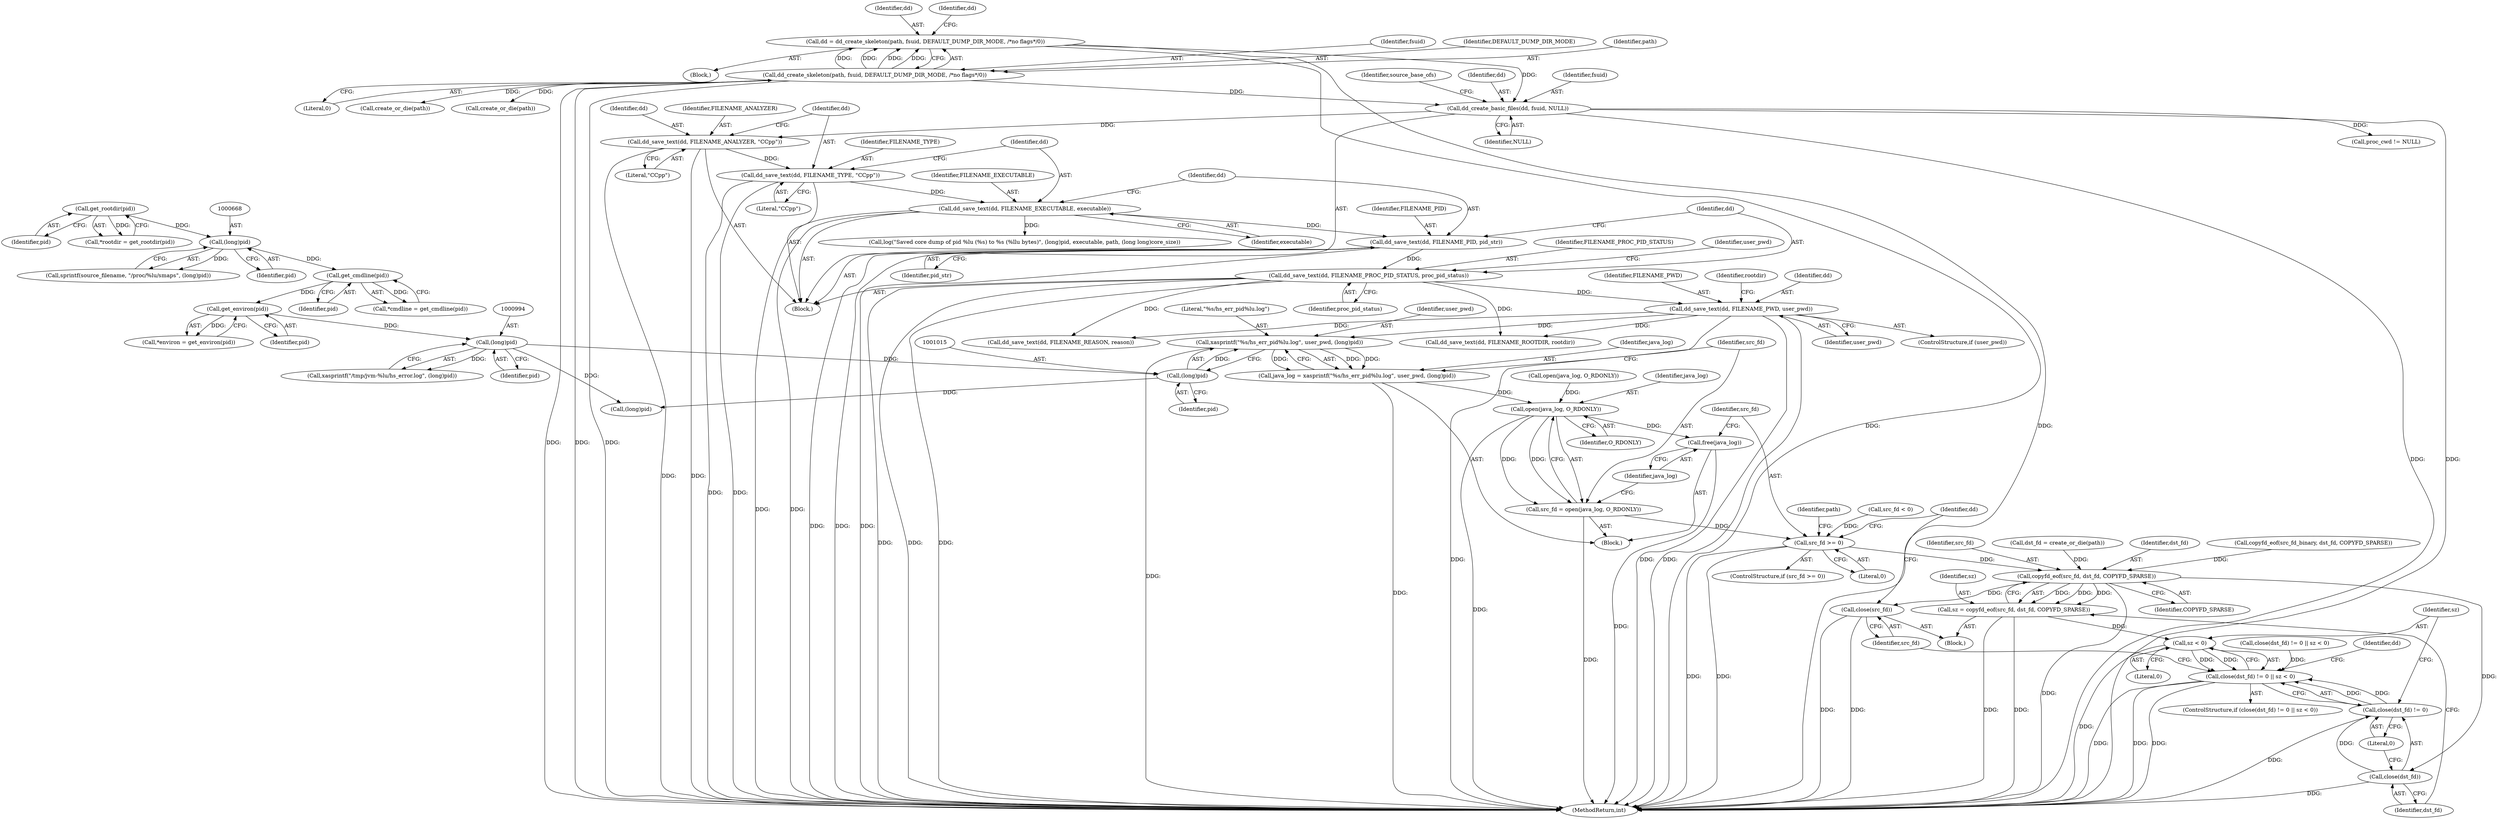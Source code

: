 digraph "0_abrt_8939398b82006ba1fec4ed491339fc075f43fc7c_1@API" {
"1001011" [label="(Call,xasprintf(\"%s/hs_err_pid%lu.log\", user_pwd, (long)pid))"];
"1000805" [label="(Call,dd_save_text(dd, FILENAME_PWD, user_pwd))"];
"1000799" [label="(Call,dd_save_text(dd, FILENAME_PROC_PID_STATUS, proc_pid_status))"];
"1000795" [label="(Call,dd_save_text(dd, FILENAME_PID, pid_str))"];
"1000791" [label="(Call,dd_save_text(dd, FILENAME_EXECUTABLE, executable))"];
"1000787" [label="(Call,dd_save_text(dd, FILENAME_TYPE, \"CCpp\"))"];
"1000783" [label="(Call,dd_save_text(dd, FILENAME_ANALYZER, \"CCpp\"))"];
"1000656" [label="(Call,dd_create_basic_files(dd, fsuid, NULL))"];
"1000641" [label="(Call,dd = dd_create_skeleton(path, fsuid, DEFAULT_DUMP_DIR_MODE, /*no flags*/0))"];
"1000643" [label="(Call,dd_create_skeleton(path, fsuid, DEFAULT_DUMP_DIR_MODE, /*no flags*/0))"];
"1001014" [label="(Call,(long)pid)"];
"1000993" [label="(Call,(long)pid)"];
"1000848" [label="(Call,get_environ(pid))"];
"1000841" [label="(Call,get_cmdline(pid))"];
"1000667" [label="(Call,(long)pid)"];
"1000654" [label="(Call,get_rootdir(pid))"];
"1001009" [label="(Call,java_log = xasprintf(\"%s/hs_err_pid%lu.log\", user_pwd, (long)pid))"];
"1001019" [label="(Call,open(java_log, O_RDONLY))"];
"1001017" [label="(Call,src_fd = open(java_log, O_RDONLY))"];
"1001025" [label="(Call,src_fd >= 0)"];
"1001042" [label="(Call,copyfd_eof(src_fd, dst_fd, COPYFD_SPARSE))"];
"1001040" [label="(Call,sz = copyfd_eof(src_fd, dst_fd, COPYFD_SPARSE))"];
"1001052" [label="(Call,sz < 0)"];
"1001047" [label="(Call,close(dst_fd) != 0 || sz < 0)"];
"1001049" [label="(Call,close(dst_fd))"];
"1001048" [label="(Call,close(dst_fd) != 0)"];
"1001061" [label="(Call,close(src_fd))"];
"1001022" [label="(Call,free(java_log))"];
"1001135" [label="(Call,proc_cwd != NULL)"];
"1000884" [label="(Call,create_or_die(path))"];
"1000846" [label="(Call,*environ = get_environ(pid))"];
"1000832" [label="(Call,dd_save_text(dd, FILENAME_REASON, reason))"];
"1000842" [label="(Identifier,pid)"];
"1000641" [label="(Call,dd = dd_create_skeleton(path, fsuid, DEFAULT_DUMP_DIR_MODE, /*no flags*/0))"];
"1000658" [label="(Identifier,fsuid)"];
"1000797" [label="(Identifier,FILENAME_PID)"];
"1001051" [label="(Literal,0)"];
"1001228" [label="(MethodReturn,int)"];
"1000807" [label="(Identifier,FILENAME_PWD)"];
"1000650" [label="(Block,)"];
"1001024" [label="(ControlStructure,if (src_fd >= 0))"];
"1000995" [label="(Identifier,pid)"];
"1000150" [label="(Block,)"];
"1001028" [label="(Block,)"];
"1000795" [label="(Call,dd_save_text(dd, FILENAME_PID, pid_str))"];
"1001026" [label="(Identifier,src_fd)"];
"1001018" [label="(Identifier,src_fd)"];
"1001053" [label="(Identifier,sz)"];
"1001049" [label="(Call,close(dst_fd))"];
"1001009" [label="(Call,java_log = xasprintf(\"%s/hs_err_pid%lu.log\", user_pwd, (long)pid))"];
"1000645" [label="(Identifier,fsuid)"];
"1001008" [label="(Block,)"];
"1001005" [label="(Call,src_fd < 0)"];
"1000802" [label="(Identifier,proc_pid_status)"];
"1000805" [label="(Call,dd_save_text(dd, FILENAME_PWD, user_pwd))"];
"1001025" [label="(Call,src_fd >= 0)"];
"1001017" [label="(Call,src_fd = open(java_log, O_RDONLY))"];
"1000642" [label="(Identifier,dd)"];
"1001027" [label="(Literal,0)"];
"1001041" [label="(Identifier,sz)"];
"1000783" [label="(Call,dd_save_text(dd, FILENAME_ANALYZER, \"CCpp\"))"];
"1000656" [label="(Call,dd_create_basic_files(dd, fsuid, NULL))"];
"1001096" [label="(Call,(long)pid)"];
"1001042" [label="(Call,copyfd_eof(src_fd, dst_fd, COPYFD_SPARSE))"];
"1001020" [label="(Identifier,java_log)"];
"1000789" [label="(Identifier,FILENAME_TYPE)"];
"1001050" [label="(Identifier,dst_fd)"];
"1001023" [label="(Identifier,java_log)"];
"1000655" [label="(Identifier,pid)"];
"1000649" [label="(Identifier,dd)"];
"1001044" [label="(Identifier,dst_fd)"];
"1001011" [label="(Call,xasprintf(\"%s/hs_err_pid%lu.log\", user_pwd, (long)pid))"];
"1001064" [label="(Identifier,dd)"];
"1000918" [label="(Call,create_or_die(path))"];
"1001031" [label="(Identifier,path)"];
"1000899" [label="(Call,close(dst_fd) != 0 || sz < 0)"];
"1001048" [label="(Call,close(dst_fd) != 0)"];
"1000667" [label="(Call,(long)pid)"];
"1000652" [label="(Call,*rootdir = get_rootdir(pid))"];
"1000646" [label="(Identifier,DEFAULT_DUMP_DIR_MODE)"];
"1001045" [label="(Identifier,COPYFD_SPARSE)"];
"1000659" [label="(Identifier,NULL)"];
"1000839" [label="(Call,*cmdline = get_cmdline(pid))"];
"1000787" [label="(Call,dd_save_text(dd, FILENAME_TYPE, \"CCpp\"))"];
"1001047" [label="(Call,close(dst_fd) != 0 || sz < 0)"];
"1000664" [label="(Call,sprintf(source_filename, \"/proc/%lu/smaps\", (long)pid))"];
"1000889" [label="(Call,copyfd_eof(src_fd_binary, dst_fd, COPYFD_SPARSE))"];
"1001019" [label="(Call,open(java_log, O_RDONLY))"];
"1001062" [label="(Identifier,src_fd)"];
"1000808" [label="(Identifier,user_pwd)"];
"1001094" [label="(Call,log(\"Saved core dump of pid %lu (%s) to %s (%llu bytes)\", (long)pid, executable, path, (long long)core_size))"];
"1000669" [label="(Identifier,pid)"];
"1000786" [label="(Literal,\"CCpp\")"];
"1001061" [label="(Call,close(src_fd))"];
"1001057" [label="(Identifier,dd)"];
"1001012" [label="(Literal,\"%s/hs_err_pid%lu.log\")"];
"1001010" [label="(Identifier,java_log)"];
"1000803" [label="(ControlStructure,if (user_pwd))"];
"1001022" [label="(Call,free(java_log))"];
"1000804" [label="(Identifier,user_pwd)"];
"1001043" [label="(Identifier,src_fd)"];
"1001013" [label="(Identifier,user_pwd)"];
"1000800" [label="(Identifier,dd)"];
"1000791" [label="(Call,dd_save_text(dd, FILENAME_EXECUTABLE, executable))"];
"1000818" [label="(Call,dd_save_text(dd, FILENAME_ROOTDIR, rootdir))"];
"1000810" [label="(Identifier,rootdir)"];
"1000849" [label="(Identifier,pid)"];
"1000663" [label="(Identifier,source_base_ofs)"];
"1001040" [label="(Call,sz = copyfd_eof(src_fd, dst_fd, COPYFD_SPARSE))"];
"1000793" [label="(Identifier,FILENAME_EXECUTABLE)"];
"1001054" [label="(Literal,0)"];
"1000654" [label="(Call,get_rootdir(pid))"];
"1000841" [label="(Call,get_cmdline(pid))"];
"1001046" [label="(ControlStructure,if (close(dst_fd) != 0 || sz < 0))"];
"1000991" [label="(Call,xasprintf(\"/tmp/jvm-%lu/hs_error.log\", (long)pid))"];
"1000657" [label="(Identifier,dd)"];
"1000798" [label="(Identifier,pid_str)"];
"1000790" [label="(Literal,\"CCpp\")"];
"1000784" [label="(Identifier,dd)"];
"1000647" [label="(Literal,0)"];
"1000796" [label="(Identifier,dd)"];
"1000644" [label="(Identifier,path)"];
"1000806" [label="(Identifier,dd)"];
"1001014" [label="(Call,(long)pid)"];
"1000993" [label="(Call,(long)pid)"];
"1000643" [label="(Call,dd_create_skeleton(path, fsuid, DEFAULT_DUMP_DIR_MODE, /*no flags*/0))"];
"1000794" [label="(Identifier,executable)"];
"1001052" [label="(Call,sz < 0)"];
"1001035" [label="(Call,dst_fd = create_or_die(path))"];
"1000792" [label="(Identifier,dd)"];
"1000785" [label="(Identifier,FILENAME_ANALYZER)"];
"1000999" [label="(Call,open(java_log, O_RDONLY))"];
"1001016" [label="(Identifier,pid)"];
"1000788" [label="(Identifier,dd)"];
"1000799" [label="(Call,dd_save_text(dd, FILENAME_PROC_PID_STATUS, proc_pid_status))"];
"1000848" [label="(Call,get_environ(pid))"];
"1001021" [label="(Identifier,O_RDONLY)"];
"1000801" [label="(Identifier,FILENAME_PROC_PID_STATUS)"];
"1001011" -> "1001009"  [label="AST: "];
"1001011" -> "1001014"  [label="CFG: "];
"1001012" -> "1001011"  [label="AST: "];
"1001013" -> "1001011"  [label="AST: "];
"1001014" -> "1001011"  [label="AST: "];
"1001009" -> "1001011"  [label="CFG: "];
"1001011" -> "1001228"  [label="DDG: "];
"1001011" -> "1001009"  [label="DDG: "];
"1001011" -> "1001009"  [label="DDG: "];
"1001011" -> "1001009"  [label="DDG: "];
"1000805" -> "1001011"  [label="DDG: "];
"1001014" -> "1001011"  [label="DDG: "];
"1000805" -> "1000803"  [label="AST: "];
"1000805" -> "1000808"  [label="CFG: "];
"1000806" -> "1000805"  [label="AST: "];
"1000807" -> "1000805"  [label="AST: "];
"1000808" -> "1000805"  [label="AST: "];
"1000810" -> "1000805"  [label="CFG: "];
"1000805" -> "1001228"  [label="DDG: "];
"1000805" -> "1001228"  [label="DDG: "];
"1000805" -> "1001228"  [label="DDG: "];
"1000799" -> "1000805"  [label="DDG: "];
"1000805" -> "1000818"  [label="DDG: "];
"1000805" -> "1000832"  [label="DDG: "];
"1000799" -> "1000650"  [label="AST: "];
"1000799" -> "1000802"  [label="CFG: "];
"1000800" -> "1000799"  [label="AST: "];
"1000801" -> "1000799"  [label="AST: "];
"1000802" -> "1000799"  [label="AST: "];
"1000804" -> "1000799"  [label="CFG: "];
"1000799" -> "1001228"  [label="DDG: "];
"1000799" -> "1001228"  [label="DDG: "];
"1000799" -> "1001228"  [label="DDG: "];
"1000795" -> "1000799"  [label="DDG: "];
"1000799" -> "1000818"  [label="DDG: "];
"1000799" -> "1000832"  [label="DDG: "];
"1000795" -> "1000650"  [label="AST: "];
"1000795" -> "1000798"  [label="CFG: "];
"1000796" -> "1000795"  [label="AST: "];
"1000797" -> "1000795"  [label="AST: "];
"1000798" -> "1000795"  [label="AST: "];
"1000800" -> "1000795"  [label="CFG: "];
"1000795" -> "1001228"  [label="DDG: "];
"1000795" -> "1001228"  [label="DDG: "];
"1000795" -> "1001228"  [label="DDG: "];
"1000791" -> "1000795"  [label="DDG: "];
"1000791" -> "1000650"  [label="AST: "];
"1000791" -> "1000794"  [label="CFG: "];
"1000792" -> "1000791"  [label="AST: "];
"1000793" -> "1000791"  [label="AST: "];
"1000794" -> "1000791"  [label="AST: "];
"1000796" -> "1000791"  [label="CFG: "];
"1000791" -> "1001228"  [label="DDG: "];
"1000791" -> "1001228"  [label="DDG: "];
"1000787" -> "1000791"  [label="DDG: "];
"1000791" -> "1001094"  [label="DDG: "];
"1000787" -> "1000650"  [label="AST: "];
"1000787" -> "1000790"  [label="CFG: "];
"1000788" -> "1000787"  [label="AST: "];
"1000789" -> "1000787"  [label="AST: "];
"1000790" -> "1000787"  [label="AST: "];
"1000792" -> "1000787"  [label="CFG: "];
"1000787" -> "1001228"  [label="DDG: "];
"1000787" -> "1001228"  [label="DDG: "];
"1000783" -> "1000787"  [label="DDG: "];
"1000783" -> "1000650"  [label="AST: "];
"1000783" -> "1000786"  [label="CFG: "];
"1000784" -> "1000783"  [label="AST: "];
"1000785" -> "1000783"  [label="AST: "];
"1000786" -> "1000783"  [label="AST: "];
"1000788" -> "1000783"  [label="CFG: "];
"1000783" -> "1001228"  [label="DDG: "];
"1000783" -> "1001228"  [label="DDG: "];
"1000656" -> "1000783"  [label="DDG: "];
"1000656" -> "1000650"  [label="AST: "];
"1000656" -> "1000659"  [label="CFG: "];
"1000657" -> "1000656"  [label="AST: "];
"1000658" -> "1000656"  [label="AST: "];
"1000659" -> "1000656"  [label="AST: "];
"1000663" -> "1000656"  [label="CFG: "];
"1000656" -> "1001228"  [label="DDG: "];
"1000656" -> "1001228"  [label="DDG: "];
"1000641" -> "1000656"  [label="DDG: "];
"1000643" -> "1000656"  [label="DDG: "];
"1000656" -> "1001135"  [label="DDG: "];
"1000641" -> "1000150"  [label="AST: "];
"1000641" -> "1000643"  [label="CFG: "];
"1000642" -> "1000641"  [label="AST: "];
"1000643" -> "1000641"  [label="AST: "];
"1000649" -> "1000641"  [label="CFG: "];
"1000641" -> "1001228"  [label="DDG: "];
"1000641" -> "1001228"  [label="DDG: "];
"1000643" -> "1000641"  [label="DDG: "];
"1000643" -> "1000641"  [label="DDG: "];
"1000643" -> "1000641"  [label="DDG: "];
"1000643" -> "1000641"  [label="DDG: "];
"1000643" -> "1000647"  [label="CFG: "];
"1000644" -> "1000643"  [label="AST: "];
"1000645" -> "1000643"  [label="AST: "];
"1000646" -> "1000643"  [label="AST: "];
"1000647" -> "1000643"  [label="AST: "];
"1000643" -> "1001228"  [label="DDG: "];
"1000643" -> "1001228"  [label="DDG: "];
"1000643" -> "1001228"  [label="DDG: "];
"1000643" -> "1000884"  [label="DDG: "];
"1000643" -> "1000918"  [label="DDG: "];
"1001014" -> "1001016"  [label="CFG: "];
"1001015" -> "1001014"  [label="AST: "];
"1001016" -> "1001014"  [label="AST: "];
"1000993" -> "1001014"  [label="DDG: "];
"1001014" -> "1001096"  [label="DDG: "];
"1000993" -> "1000991"  [label="AST: "];
"1000993" -> "1000995"  [label="CFG: "];
"1000994" -> "1000993"  [label="AST: "];
"1000995" -> "1000993"  [label="AST: "];
"1000991" -> "1000993"  [label="CFG: "];
"1000993" -> "1000991"  [label="DDG: "];
"1000848" -> "1000993"  [label="DDG: "];
"1000993" -> "1001096"  [label="DDG: "];
"1000848" -> "1000846"  [label="AST: "];
"1000848" -> "1000849"  [label="CFG: "];
"1000849" -> "1000848"  [label="AST: "];
"1000846" -> "1000848"  [label="CFG: "];
"1000848" -> "1000846"  [label="DDG: "];
"1000841" -> "1000848"  [label="DDG: "];
"1000841" -> "1000839"  [label="AST: "];
"1000841" -> "1000842"  [label="CFG: "];
"1000842" -> "1000841"  [label="AST: "];
"1000839" -> "1000841"  [label="CFG: "];
"1000841" -> "1000839"  [label="DDG: "];
"1000667" -> "1000841"  [label="DDG: "];
"1000667" -> "1000664"  [label="AST: "];
"1000667" -> "1000669"  [label="CFG: "];
"1000668" -> "1000667"  [label="AST: "];
"1000669" -> "1000667"  [label="AST: "];
"1000664" -> "1000667"  [label="CFG: "];
"1000667" -> "1000664"  [label="DDG: "];
"1000654" -> "1000667"  [label="DDG: "];
"1000654" -> "1000652"  [label="AST: "];
"1000654" -> "1000655"  [label="CFG: "];
"1000655" -> "1000654"  [label="AST: "];
"1000652" -> "1000654"  [label="CFG: "];
"1000654" -> "1000652"  [label="DDG: "];
"1001009" -> "1001008"  [label="AST: "];
"1001010" -> "1001009"  [label="AST: "];
"1001018" -> "1001009"  [label="CFG: "];
"1001009" -> "1001228"  [label="DDG: "];
"1001009" -> "1001019"  [label="DDG: "];
"1001019" -> "1001017"  [label="AST: "];
"1001019" -> "1001021"  [label="CFG: "];
"1001020" -> "1001019"  [label="AST: "];
"1001021" -> "1001019"  [label="AST: "];
"1001017" -> "1001019"  [label="CFG: "];
"1001019" -> "1001228"  [label="DDG: "];
"1001019" -> "1001017"  [label="DDG: "];
"1001019" -> "1001017"  [label="DDG: "];
"1000999" -> "1001019"  [label="DDG: "];
"1001019" -> "1001022"  [label="DDG: "];
"1001017" -> "1001008"  [label="AST: "];
"1001018" -> "1001017"  [label="AST: "];
"1001023" -> "1001017"  [label="CFG: "];
"1001017" -> "1001228"  [label="DDG: "];
"1001017" -> "1001025"  [label="DDG: "];
"1001025" -> "1001024"  [label="AST: "];
"1001025" -> "1001027"  [label="CFG: "];
"1001026" -> "1001025"  [label="AST: "];
"1001027" -> "1001025"  [label="AST: "];
"1001031" -> "1001025"  [label="CFG: "];
"1001064" -> "1001025"  [label="CFG: "];
"1001025" -> "1001228"  [label="DDG: "];
"1001025" -> "1001228"  [label="DDG: "];
"1001005" -> "1001025"  [label="DDG: "];
"1001025" -> "1001042"  [label="DDG: "];
"1001042" -> "1001040"  [label="AST: "];
"1001042" -> "1001045"  [label="CFG: "];
"1001043" -> "1001042"  [label="AST: "];
"1001044" -> "1001042"  [label="AST: "];
"1001045" -> "1001042"  [label="AST: "];
"1001040" -> "1001042"  [label="CFG: "];
"1001042" -> "1001228"  [label="DDG: "];
"1001042" -> "1001040"  [label="DDG: "];
"1001042" -> "1001040"  [label="DDG: "];
"1001042" -> "1001040"  [label="DDG: "];
"1001035" -> "1001042"  [label="DDG: "];
"1000889" -> "1001042"  [label="DDG: "];
"1001042" -> "1001049"  [label="DDG: "];
"1001042" -> "1001061"  [label="DDG: "];
"1001040" -> "1001028"  [label="AST: "];
"1001041" -> "1001040"  [label="AST: "];
"1001050" -> "1001040"  [label="CFG: "];
"1001040" -> "1001228"  [label="DDG: "];
"1001040" -> "1001228"  [label="DDG: "];
"1001040" -> "1001052"  [label="DDG: "];
"1001052" -> "1001047"  [label="AST: "];
"1001052" -> "1001054"  [label="CFG: "];
"1001053" -> "1001052"  [label="AST: "];
"1001054" -> "1001052"  [label="AST: "];
"1001047" -> "1001052"  [label="CFG: "];
"1001052" -> "1001228"  [label="DDG: "];
"1001052" -> "1001047"  [label="DDG: "];
"1001052" -> "1001047"  [label="DDG: "];
"1001047" -> "1001046"  [label="AST: "];
"1001047" -> "1001048"  [label="CFG: "];
"1001048" -> "1001047"  [label="AST: "];
"1001057" -> "1001047"  [label="CFG: "];
"1001062" -> "1001047"  [label="CFG: "];
"1001047" -> "1001228"  [label="DDG: "];
"1001047" -> "1001228"  [label="DDG: "];
"1001047" -> "1001228"  [label="DDG: "];
"1001048" -> "1001047"  [label="DDG: "];
"1001048" -> "1001047"  [label="DDG: "];
"1000899" -> "1001047"  [label="DDG: "];
"1001049" -> "1001048"  [label="AST: "];
"1001049" -> "1001050"  [label="CFG: "];
"1001050" -> "1001049"  [label="AST: "];
"1001051" -> "1001049"  [label="CFG: "];
"1001049" -> "1001228"  [label="DDG: "];
"1001049" -> "1001048"  [label="DDG: "];
"1001048" -> "1001051"  [label="CFG: "];
"1001051" -> "1001048"  [label="AST: "];
"1001053" -> "1001048"  [label="CFG: "];
"1001048" -> "1001228"  [label="DDG: "];
"1001061" -> "1001028"  [label="AST: "];
"1001061" -> "1001062"  [label="CFG: "];
"1001062" -> "1001061"  [label="AST: "];
"1001064" -> "1001061"  [label="CFG: "];
"1001061" -> "1001228"  [label="DDG: "];
"1001061" -> "1001228"  [label="DDG: "];
"1001022" -> "1001008"  [label="AST: "];
"1001022" -> "1001023"  [label="CFG: "];
"1001023" -> "1001022"  [label="AST: "];
"1001026" -> "1001022"  [label="CFG: "];
"1001022" -> "1001228"  [label="DDG: "];
}
